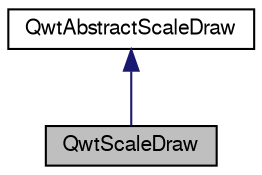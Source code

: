 digraph G
{
  edge [fontname="FreeSans",fontsize="10",labelfontname="FreeSans",labelfontsize="10"];
  node [fontname="FreeSans",fontsize="10",shape=record];
  Node1 [label="QwtScaleDraw",height=0.2,width=0.4,color="black", fillcolor="grey75", style="filled" fontcolor="black"];
  Node2 -> Node1 [dir="back",color="midnightblue",fontsize="10",style="solid",fontname="FreeSans"];
  Node2 [label="QwtAbstractScaleDraw",height=0.2,width=0.4,color="black", fillcolor="white", style="filled",URL="$class_qwt_abstract_scale_draw.html",tooltip="A abstract base class for drawing scales."];
}
